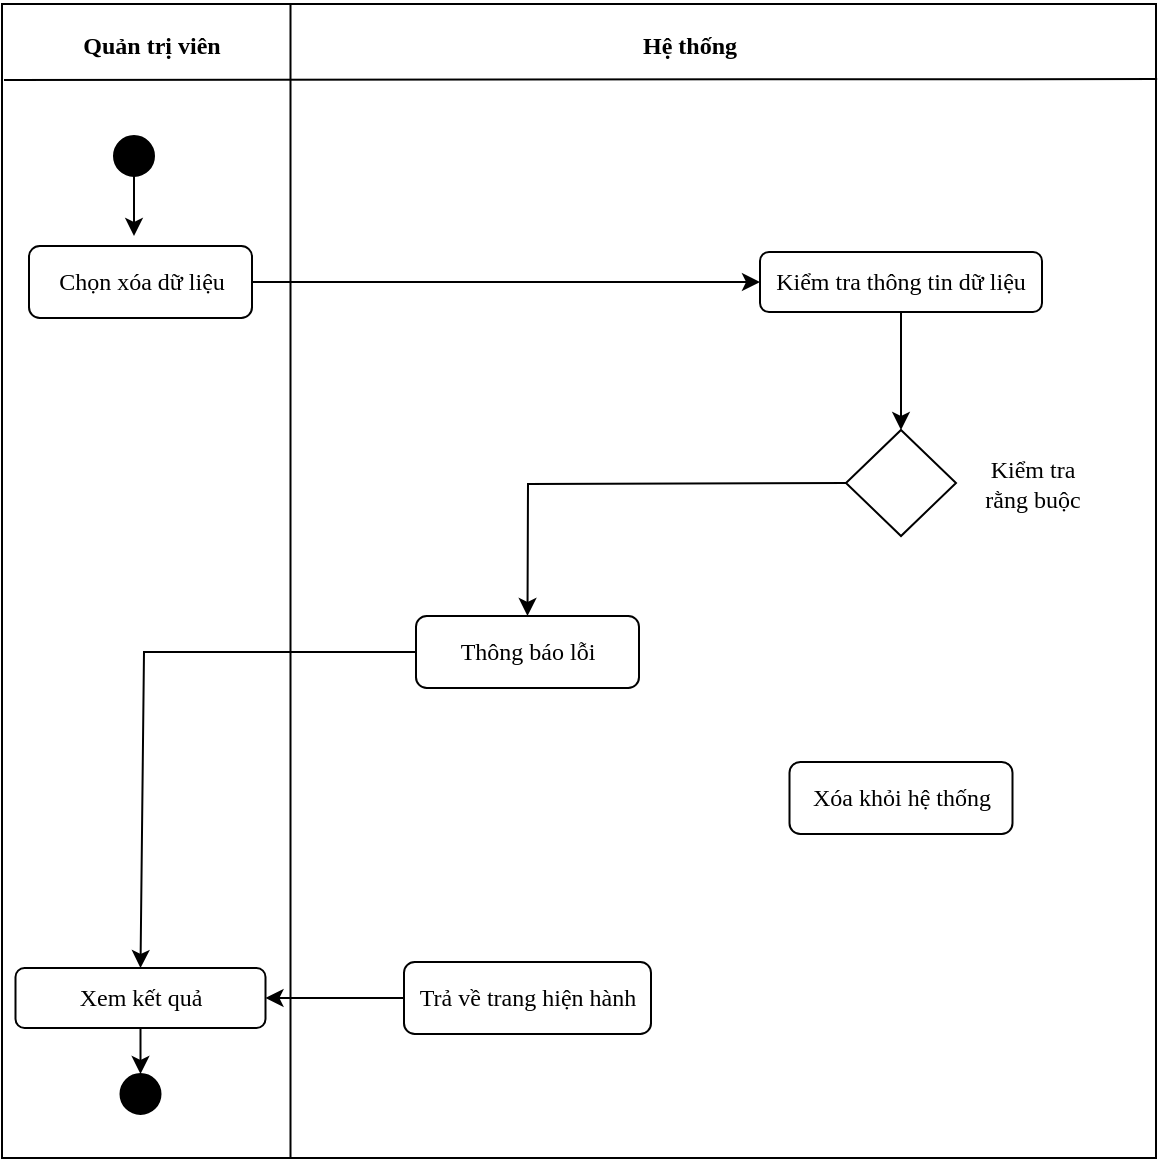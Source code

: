 <mxfile version="22.0.0" type="github">
  <diagram name="Page-1" id="uQsEYiIM67P9X6XnWCrm">
    <mxGraphModel dx="1195" dy="658" grid="0" gridSize="10" guides="1" tooltips="1" connect="1" arrows="1" fold="1" page="1" pageScale="1" pageWidth="850" pageHeight="1100" math="0" shadow="0">
      <root>
        <mxCell id="0" />
        <mxCell id="1" parent="0" />
        <mxCell id="H5YwihUOXp2BqBgexBPW-2" value="" style="whiteSpace=wrap;html=1;aspect=fixed;" vertex="1" parent="1">
          <mxGeometry x="199" y="74" width="577" height="577" as="geometry" />
        </mxCell>
        <mxCell id="H5YwihUOXp2BqBgexBPW-3" value="" style="endArrow=none;html=1;rounded=0;entryX=0.25;entryY=0;entryDx=0;entryDy=0;exitX=0.25;exitY=1;exitDx=0;exitDy=0;" edge="1" parent="1" source="H5YwihUOXp2BqBgexBPW-2" target="H5YwihUOXp2BqBgexBPW-2">
          <mxGeometry width="50" height="50" relative="1" as="geometry">
            <mxPoint x="400" y="420" as="sourcePoint" />
            <mxPoint x="450" y="370" as="targetPoint" />
          </mxGeometry>
        </mxCell>
        <mxCell id="H5YwihUOXp2BqBgexBPW-4" value="" style="endArrow=none;html=1;rounded=0;entryX=1.001;entryY=0.065;entryDx=0;entryDy=0;entryPerimeter=0;" edge="1" parent="1" target="H5YwihUOXp2BqBgexBPW-2">
          <mxGeometry width="50" height="50" relative="1" as="geometry">
            <mxPoint x="200" y="112" as="sourcePoint" />
            <mxPoint x="812.48" y="116.22" as="targetPoint" />
          </mxGeometry>
        </mxCell>
        <mxCell id="H5YwihUOXp2BqBgexBPW-5" value="&lt;h4&gt;&lt;font face=&quot;Times New Roman&quot;&gt;Quản trị viên&lt;/font&gt;&lt;/h4&gt;" style="text;html=1;strokeColor=none;fillColor=none;align=center;verticalAlign=middle;whiteSpace=wrap;rounded=0;" vertex="1" parent="1">
          <mxGeometry x="230" y="80" width="88" height="30" as="geometry" />
        </mxCell>
        <mxCell id="H5YwihUOXp2BqBgexBPW-6" value="&lt;h4&gt;&lt;font face=&quot;Times New Roman&quot;&gt;Hệ thống&lt;/font&gt;&lt;/h4&gt;" style="text;html=1;strokeColor=none;fillColor=none;align=center;verticalAlign=middle;whiteSpace=wrap;rounded=0;" vertex="1" parent="1">
          <mxGeometry x="508" y="80" width="70" height="30" as="geometry" />
        </mxCell>
        <mxCell id="H5YwihUOXp2BqBgexBPW-7" value="" style="ellipse;whiteSpace=wrap;html=1;aspect=fixed;strokeColor=#000000;fillColor=#000000;" vertex="1" parent="1">
          <mxGeometry x="255" y="140" width="20" height="20" as="geometry" />
        </mxCell>
        <mxCell id="H5YwihUOXp2BqBgexBPW-8" value="" style="endArrow=classic;html=1;rounded=0;exitX=0.5;exitY=1;exitDx=0;exitDy=0;" edge="1" parent="1" source="H5YwihUOXp2BqBgexBPW-7">
          <mxGeometry width="50" height="50" relative="1" as="geometry">
            <mxPoint x="420" y="320" as="sourcePoint" />
            <mxPoint x="265" y="190" as="targetPoint" />
          </mxGeometry>
        </mxCell>
        <mxCell id="H5YwihUOXp2BqBgexBPW-9" value="&lt;pre&gt;&lt;font face=&quot;Times New Roman&quot;&gt;Chọn xóa dữ liệu&lt;/font&gt;&lt;/pre&gt;" style="rounded=1;whiteSpace=wrap;html=1;" vertex="1" parent="1">
          <mxGeometry x="212.5" y="195" width="111.5" height="36" as="geometry" />
        </mxCell>
        <mxCell id="H5YwihUOXp2BqBgexBPW-16" value="&lt;pre&gt;&lt;font face=&quot;Times New Roman&quot;&gt;Kiểm tra thông tin dữ liệu&lt;/font&gt;&lt;/pre&gt;" style="rounded=1;whiteSpace=wrap;html=1;" vertex="1" parent="1">
          <mxGeometry x="578" y="198" width="141" height="30" as="geometry" />
        </mxCell>
        <mxCell id="H5YwihUOXp2BqBgexBPW-38" value="&lt;pre&gt;&lt;font face=&quot;Times New Roman&quot;&gt;Xem kết quả&lt;/font&gt;&lt;/pre&gt;" style="rounded=1;whiteSpace=wrap;html=1;" vertex="1" parent="1">
          <mxGeometry x="205.75" y="556" width="125" height="30" as="geometry" />
        </mxCell>
        <mxCell id="H5YwihUOXp2BqBgexBPW-39" value="" style="ellipse;whiteSpace=wrap;html=1;aspect=fixed;strokeColor=#000000;fillColor=#000000;" vertex="1" parent="1">
          <mxGeometry x="258.25" y="609" width="20" height="20" as="geometry" />
        </mxCell>
        <mxCell id="H5YwihUOXp2BqBgexBPW-40" value="" style="endArrow=classic;html=1;rounded=0;exitX=0.5;exitY=1;exitDx=0;exitDy=0;entryX=0.5;entryY=0;entryDx=0;entryDy=0;" edge="1" parent="1" source="H5YwihUOXp2BqBgexBPW-38" target="H5YwihUOXp2BqBgexBPW-39">
          <mxGeometry width="50" height="50" relative="1" as="geometry">
            <mxPoint x="300" y="660" as="sourcePoint" />
            <mxPoint x="300" y="690" as="targetPoint" />
          </mxGeometry>
        </mxCell>
        <mxCell id="H5YwihUOXp2BqBgexBPW-46" value="" style="endArrow=classic;html=1;rounded=0;exitX=1;exitY=0.5;exitDx=0;exitDy=0;entryX=0;entryY=0.5;entryDx=0;entryDy=0;" edge="1" parent="1" source="H5YwihUOXp2BqBgexBPW-9" target="H5YwihUOXp2BqBgexBPW-16">
          <mxGeometry width="50" height="50" relative="1" as="geometry">
            <mxPoint x="431" y="214" as="sourcePoint" />
            <mxPoint x="481" y="164" as="targetPoint" />
          </mxGeometry>
        </mxCell>
        <mxCell id="H5YwihUOXp2BqBgexBPW-52" value="" style="rhombus;whiteSpace=wrap;html=1;" vertex="1" parent="1">
          <mxGeometry x="621" y="287" width="55" height="53" as="geometry" />
        </mxCell>
        <mxCell id="H5YwihUOXp2BqBgexBPW-53" value="&lt;font face=&quot;Times New Roman&quot;&gt;Kiểm tra&lt;br&gt;rằng buộc&lt;br&gt;&lt;/font&gt;" style="text;html=1;strokeColor=none;fillColor=none;align=center;verticalAlign=middle;whiteSpace=wrap;rounded=0;" vertex="1" parent="1">
          <mxGeometry x="676" y="298.5" width="77" height="30" as="geometry" />
        </mxCell>
        <mxCell id="H5YwihUOXp2BqBgexBPW-54" value="" style="endArrow=classic;html=1;rounded=0;exitX=0.5;exitY=1;exitDx=0;exitDy=0;entryX=0.5;entryY=0;entryDx=0;entryDy=0;" edge="1" parent="1" source="H5YwihUOXp2BqBgexBPW-16" target="H5YwihUOXp2BqBgexBPW-52">
          <mxGeometry width="50" height="50" relative="1" as="geometry">
            <mxPoint x="431" y="329" as="sourcePoint" />
            <mxPoint x="481" y="279" as="targetPoint" />
          </mxGeometry>
        </mxCell>
        <mxCell id="H5YwihUOXp2BqBgexBPW-55" value="&lt;pre&gt;&lt;font face=&quot;Times New Roman&quot;&gt;Thông báo lỗi&lt;/font&gt;&lt;/pre&gt;" style="rounded=1;whiteSpace=wrap;html=1;" vertex="1" parent="1">
          <mxGeometry x="406" y="380" width="111.5" height="36" as="geometry" />
        </mxCell>
        <mxCell id="H5YwihUOXp2BqBgexBPW-56" value="" style="endArrow=classic;html=1;rounded=0;exitX=0;exitY=0.5;exitDx=0;exitDy=0;entryX=0.5;entryY=0;entryDx=0;entryDy=0;" edge="1" parent="1" source="H5YwihUOXp2BqBgexBPW-55" target="H5YwihUOXp2BqBgexBPW-38">
          <mxGeometry width="50" height="50" relative="1" as="geometry">
            <mxPoint x="431" y="317" as="sourcePoint" />
            <mxPoint x="481" y="267" as="targetPoint" />
            <Array as="points">
              <mxPoint x="270" y="398" />
            </Array>
          </mxGeometry>
        </mxCell>
        <mxCell id="H5YwihUOXp2BqBgexBPW-57" value="&lt;pre&gt;&lt;font face=&quot;Times New Roman&quot;&gt;Trả về trang hiện hành&lt;/font&gt;&lt;/pre&gt;" style="rounded=1;whiteSpace=wrap;html=1;" vertex="1" parent="1">
          <mxGeometry x="400" y="553" width="123.5" height="36" as="geometry" />
        </mxCell>
        <mxCell id="H5YwihUOXp2BqBgexBPW-58" value="" style="endArrow=classic;html=1;rounded=0;exitX=0;exitY=0.5;exitDx=0;exitDy=0;entryX=1;entryY=0.5;entryDx=0;entryDy=0;" edge="1" parent="1" source="H5YwihUOXp2BqBgexBPW-57" target="H5YwihUOXp2BqBgexBPW-38">
          <mxGeometry width="50" height="50" relative="1" as="geometry">
            <mxPoint x="431" y="305" as="sourcePoint" />
            <mxPoint x="481" y="255" as="targetPoint" />
          </mxGeometry>
        </mxCell>
        <mxCell id="H5YwihUOXp2BqBgexBPW-59" value="&lt;pre&gt;&lt;font face=&quot;Times New Roman&quot;&gt;Xóa khỏi hệ thống&lt;/font&gt;&lt;/pre&gt;" style="rounded=1;whiteSpace=wrap;html=1;" vertex="1" parent="1">
          <mxGeometry x="592.75" y="453" width="111.5" height="36" as="geometry" />
        </mxCell>
        <mxCell id="H5YwihUOXp2BqBgexBPW-60" value="" style="endArrow=classic;html=1;rounded=0;exitX=0;exitY=0.5;exitDx=0;exitDy=0;entryX=0.5;entryY=0;entryDx=0;entryDy=0;" edge="1" parent="1" source="H5YwihUOXp2BqBgexBPW-52" target="H5YwihUOXp2BqBgexBPW-55">
          <mxGeometry width="50" height="50" relative="1" as="geometry">
            <mxPoint x="431" y="294" as="sourcePoint" />
            <mxPoint x="481" y="244" as="targetPoint" />
            <Array as="points">
              <mxPoint x="462" y="314" />
            </Array>
          </mxGeometry>
        </mxCell>
      </root>
    </mxGraphModel>
  </diagram>
</mxfile>

